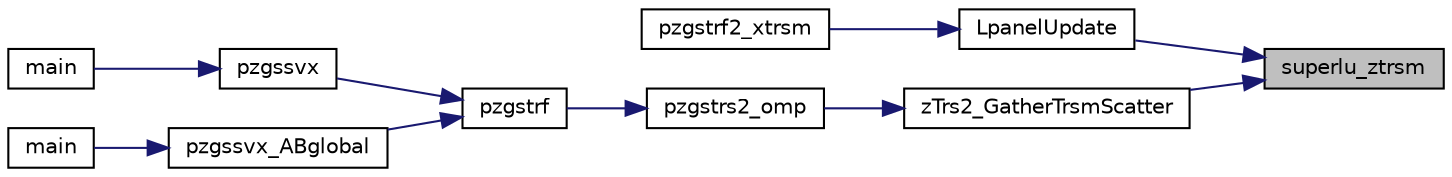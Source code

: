 digraph "superlu_ztrsm"
{
 // LATEX_PDF_SIZE
  edge [fontname="Helvetica",fontsize="10",labelfontname="Helvetica",labelfontsize="10"];
  node [fontname="Helvetica",fontsize="10",shape=record];
  rankdir="RL";
  Node1 [label="superlu_ztrsm",height=0.2,width=0.4,color="black", fillcolor="grey75", style="filled", fontcolor="black",tooltip=" "];
  Node1 -> Node2 [dir="back",color="midnightblue",fontsize="10",style="solid",fontname="Helvetica"];
  Node2 [label="LpanelUpdate",height=0.2,width=0.4,color="black", fillcolor="white", style="filled",URL="$pzgstrf2_8c.html#a996cd47e2bc44acbe3fc066a8f524cd5",tooltip=" "];
  Node2 -> Node3 [dir="back",color="midnightblue",fontsize="10",style="solid",fontname="Helvetica"];
  Node3 [label="pzgstrf2_xtrsm",height=0.2,width=0.4,color="black", fillcolor="white", style="filled",URL="$pzgstrf2_8c.html#a1e62874917c2d43be54d81b903d24bfc",tooltip=" "];
  Node1 -> Node4 [dir="back",color="midnightblue",fontsize="10",style="solid",fontname="Helvetica"];
  Node4 [label="zTrs2_GatherTrsmScatter",height=0.2,width=0.4,color="black", fillcolor="white", style="filled",URL="$pzgstrf2_8c.html#a6664689db7092ff5e9313685983cf8b2",tooltip=" "];
  Node4 -> Node5 [dir="back",color="midnightblue",fontsize="10",style="solid",fontname="Helvetica"];
  Node5 [label="pzgstrs2_omp",height=0.2,width=0.4,color="black", fillcolor="white", style="filled",URL="$pzgstrf2_8c.html#afd8ed008b7a5a52f78fc056d59bbd53e",tooltip=" "];
  Node5 -> Node6 [dir="back",color="midnightblue",fontsize="10",style="solid",fontname="Helvetica"];
  Node6 [label="pzgstrf",height=0.2,width=0.4,color="black", fillcolor="white", style="filled",URL="$pzgstrf_8c.html#ab55f41f34cfb8ffeac9a523f4c75d8e3",tooltip=" "];
  Node6 -> Node7 [dir="back",color="midnightblue",fontsize="10",style="solid",fontname="Helvetica"];
  Node7 [label="pzgssvx",height=0.2,width=0.4,color="black", fillcolor="white", style="filled",URL="$pzgssvx_8c.html#ab6d597b6774ca4be292fe5d4282a131f",tooltip=" "];
  Node7 -> Node8 [dir="back",color="midnightblue",fontsize="10",style="solid",fontname="Helvetica"];
  Node8 [label="main",height=0.2,width=0.4,color="black", fillcolor="white", style="filled",URL="$pzdrive_8c.html#a0ddf1224851353fc92bfbff6f499fa97",tooltip=" "];
  Node6 -> Node9 [dir="back",color="midnightblue",fontsize="10",style="solid",fontname="Helvetica"];
  Node9 [label="pzgssvx_ABglobal",height=0.2,width=0.4,color="black", fillcolor="white", style="filled",URL="$pzgssvx__ABglobal_8c.html#ac94b1c20d0f7f589844b7fbd7fb587d2",tooltip=" "];
  Node9 -> Node10 [dir="back",color="midnightblue",fontsize="10",style="solid",fontname="Helvetica"];
  Node10 [label="main",height=0.2,width=0.4,color="black", fillcolor="white", style="filled",URL="$pzdrive1__ABglobal_8c.html#a0ddf1224851353fc92bfbff6f499fa97",tooltip=" "];
}
